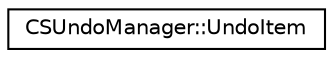 digraph "Graphical Class Hierarchy"
{
  edge [fontname="Helvetica",fontsize="10",labelfontname="Helvetica",labelfontsize="10"];
  node [fontname="Helvetica",fontsize="10",shape=record];
  rankdir="LR";
  Node0 [label="CSUndoManager::UndoItem",height=0.2,width=0.4,color="black", fillcolor="white", style="filled",URL="$classCSUndoManager_1_1UndoItem.html",tooltip="An event that can be undone. "];
}
